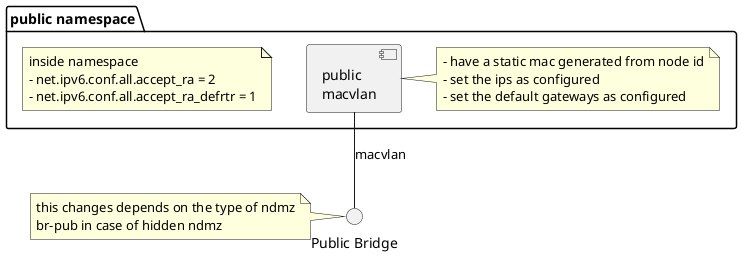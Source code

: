 @startuml

() "Public Bridge" as brpub

note left of brpub
this changes depends on the type of ndmz
br-pub in case of hidden ndmz
end note


package "public namespace" {

    [public\nmacvlan] as public
    public -down- brpub: macvlan
    note right of public
    - have a static mac generated from node id
    - set the ips as configured
    - set the default gateways as configured
    end note

    note as global
    inside namespace
    - net.ipv6.conf.all.accept_ra = 2
    - net.ipv6.conf.all.accept_ra_defrtr = 1
    end note
}

@enduml
